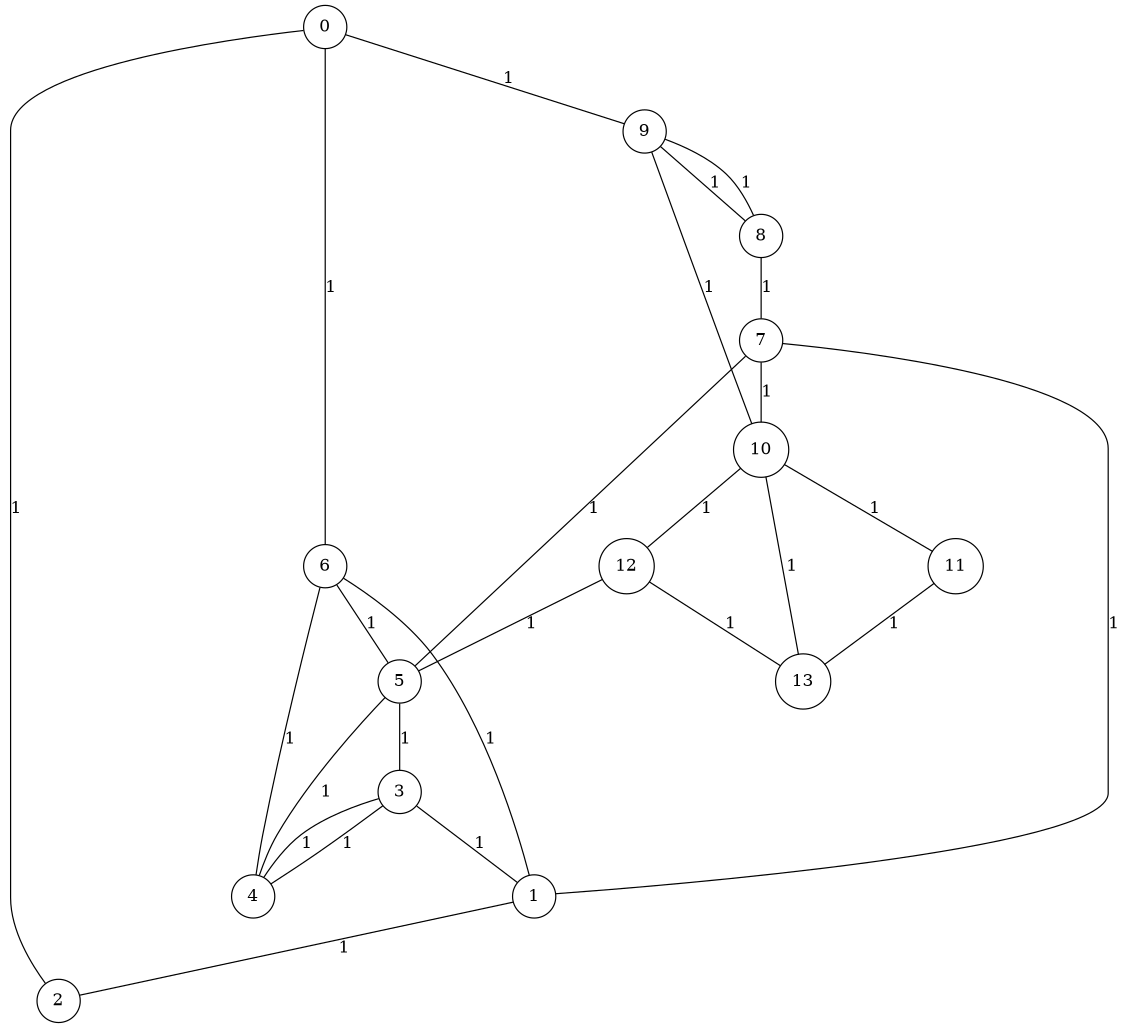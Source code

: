 /*14 24*/
graph G{
size="7.5";
ratio=fill;
node[shape=circle];
0 -- 6 [label= "1"];
0 -- 2 [label= "1"];
1 -- 2 [label= "1"];
0 -- 9 [label= "1"];
7 -- 1 [label= "1"];
3 -- 1 [label= "1"];
1 -- 6 [label= "1"];
3 -- 4 [label= "1"];
4 -- 3 [label= "1"];
4 -- 6 [label= "1"];
5 -- 3 [label= "1"];
5 -- 4 [label= "1"];
6 -- 5 [label= "1"];
7 -- 5 [label= "1"];
7 -- 10 [label= "1"];
8 -- 7 [label= "1"];
8 -- 9 [label= "1"];
9 -- 8 [label= "1"];
9 -- 10 [label= "1"];
10 -- 11 [label= "1"];
10 -- 12 [label= "1"];
11 -- 13 [label= "1"];
12 -- 5 [label= "1"];
12 -- 13 [label= "1"];
13 -- 10 [label= "1"];
}

/*
Color
0 -- 1 [label= "1"];
0 -- 2 [label= "1"];
0 -- 4 [label= "1"];
0 -- 5 [label= "1"];
1 -- 2 [label= "1"];
1 -- 3 [label= "1"];
2 -- 3 [label= "1"];
2 -- 4 [label= "1"];
3 -- 4 [label= "1"];
3 -- 5 [label= "1"];
4 -- 5 [label= "1"];
5 -- 1 [label= "1"];

1 -- 2 [label= "1"];
7 -- 1 [label= "1"];
3 -- 1 [label= "1"];
1 -- 6 [label= "1"];
3 -- 4 [label= "1"];
4 -- 3 [label= "1"];
4 -- 6 [label= "1"];
5 -- 3 [label= "1"];
5 -- 4 [label= "1"];
6 -- 5 [label= "1"];
7 -- 5 [label= "1"];
7 -- 10 [label= "1"];
8 -- 7 [label= "1"];
8 -- 9 [label= "1"];
9 -- 8 [label= "1"];
9 -- 10 [label= "1"];
10 -- 11 [label= "1"];
10 -- 12 [label= "1"];
11 -- 13 [label= "1"];
12 -- 5 [label= "1"];
12 -- 13 [label= "1"];
13 -- 10 [label= "1"];





0 -- 1 [label= "1"];
1 -- 2 [label= "1"];
2 -- 3 [label= "1"];
3 -- 4 [label= "1"];
4 -- 5 [label= "1"];
5 -- 6 [label= "1"];
6 -- 7 [label= "1"];
7 -- 8 [label= "1"];
8 -- 9 [label= "1"];
9 -- 10 [label= "1"];
10 -- 11 [label= "1"];
0 -- 7 [label= "1"];
1 -- 6 [label= "1"];
3 -- 10 [label= "1"];
4 -- 9 [label= "1"];
11 -- 0 [label= "1"];
node[shape=circle];
*/